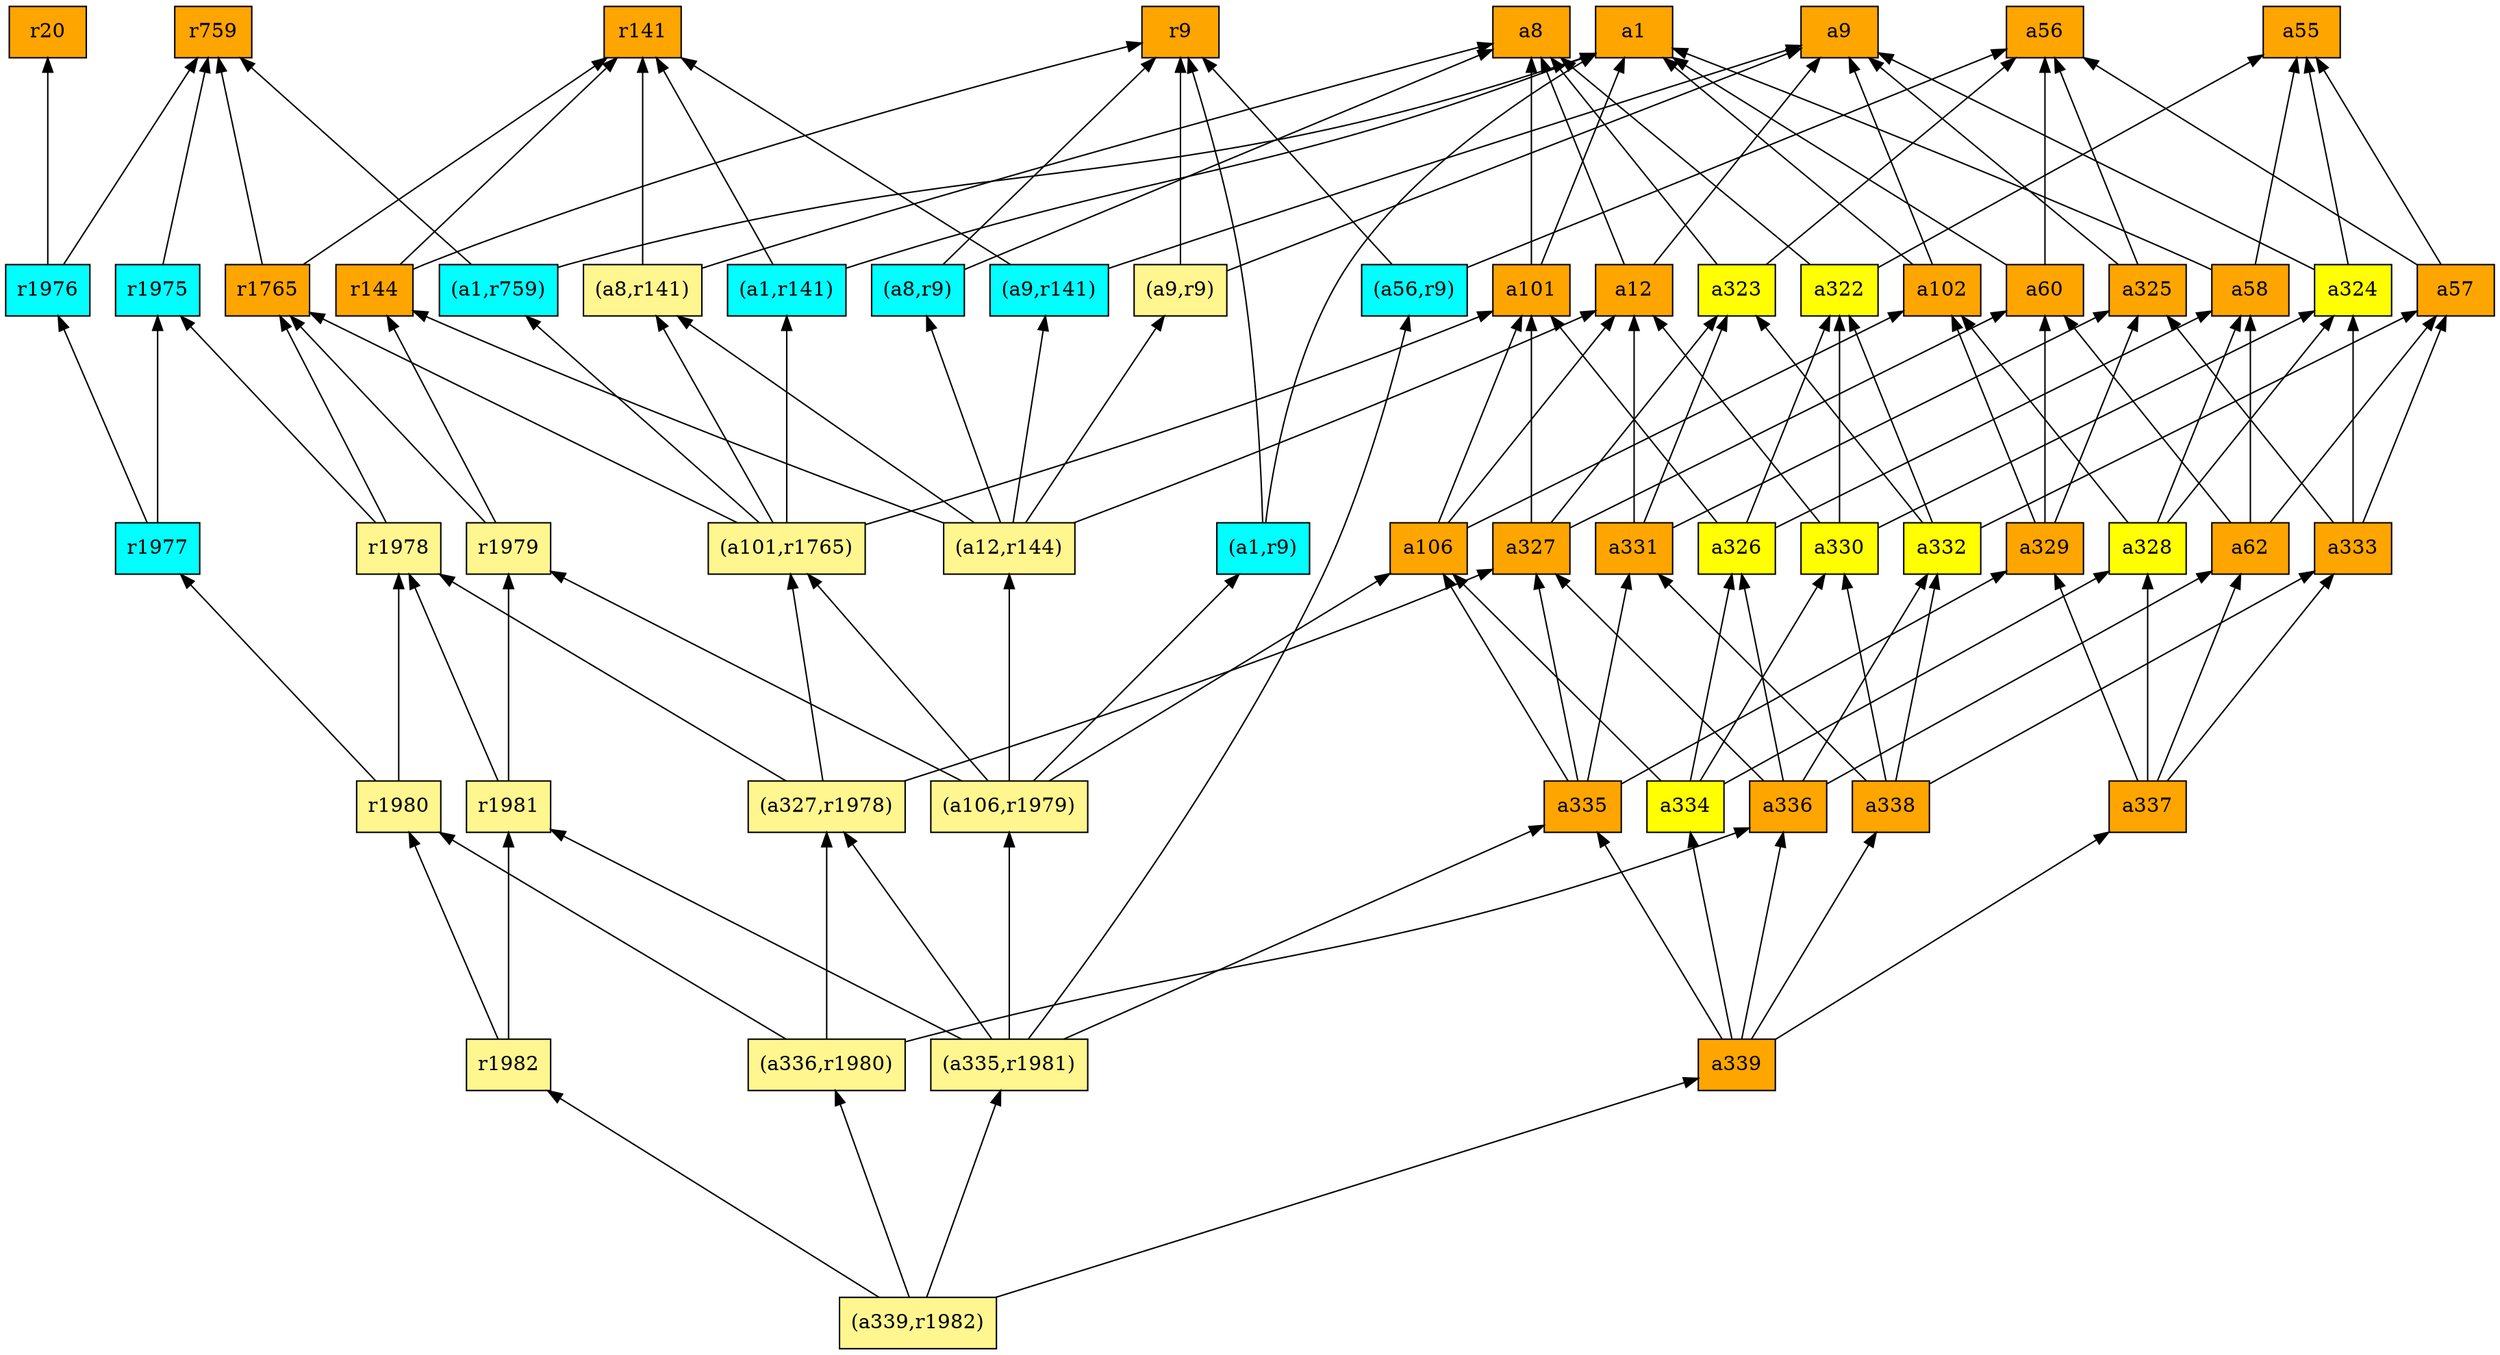 digraph G {
rankdir=BT;ranksep="2.0";
"(a1,r9)" [shape=record,fillcolor=cyan,style=filled,label="{(a1,r9)}"];
"(a9,r9)" [shape=record,fillcolor=khaki1,style=filled,label="{(a9,r9)}"];
"r141" [shape=record,fillcolor=orange,style=filled,label="{r141}"];
"r1765" [shape=record,fillcolor=orange,style=filled,label="{r1765}"];
"a8" [shape=record,fillcolor=orange,style=filled,label="{a8}"];
"(a8,r9)" [shape=record,fillcolor=cyan,style=filled,label="{(a8,r9)}"];
"(a335,r1981)" [shape=record,fillcolor=khaki1,style=filled,label="{(a335,r1981)}"];
"a332" [shape=record,fillcolor=yellow,style=filled,label="{a332}"];
"a324" [shape=record,fillcolor=yellow,style=filled,label="{a324}"];
"(a106,r1979)" [shape=record,fillcolor=khaki1,style=filled,label="{(a106,r1979)}"];
"a329" [shape=record,fillcolor=orange,style=filled,label="{a329}"];
"a57" [shape=record,fillcolor=orange,style=filled,label="{a57}"];
"r1979" [shape=record,fillcolor=khaki1,style=filled,label="{r1979}"];
"r1981" [shape=record,fillcolor=khaki1,style=filled,label="{r1981}"];
"(a1,r141)" [shape=record,fillcolor=cyan,style=filled,label="{(a1,r141)}"];
"a331" [shape=record,fillcolor=orange,style=filled,label="{a331}"];
"r1978" [shape=record,fillcolor=khaki1,style=filled,label="{r1978}"];
"a337" [shape=record,fillcolor=orange,style=filled,label="{a337}"];
"r9" [shape=record,fillcolor=orange,style=filled,label="{r9}"];
"a62" [shape=record,fillcolor=orange,style=filled,label="{a62}"];
"a338" [shape=record,fillcolor=orange,style=filled,label="{a338}"];
"a102" [shape=record,fillcolor=orange,style=filled,label="{a102}"];
"(a1,r759)" [shape=record,fillcolor=cyan,style=filled,label="{(a1,r759)}"];
"a55" [shape=record,fillcolor=orange,style=filled,label="{a55}"];
"a336" [shape=record,fillcolor=orange,style=filled,label="{a336}"];
"(a56,r9)" [shape=record,fillcolor=cyan,style=filled,label="{(a56,r9)}"];
"a330" [shape=record,fillcolor=yellow,style=filled,label="{a330}"];
"a9" [shape=record,fillcolor=orange,style=filled,label="{a9}"];
"r144" [shape=record,fillcolor=orange,style=filled,label="{r144}"];
"r1975" [shape=record,fillcolor=cyan,style=filled,label="{r1975}"];
"a322" [shape=record,fillcolor=yellow,style=filled,label="{a322}"];
"a339" [shape=record,fillcolor=orange,style=filled,label="{a339}"];
"(a327,r1978)" [shape=record,fillcolor=khaki1,style=filled,label="{(a327,r1978)}"];
"a335" [shape=record,fillcolor=orange,style=filled,label="{a335}"];
"a106" [shape=record,fillcolor=orange,style=filled,label="{a106}"];
"r1980" [shape=record,fillcolor=khaki1,style=filled,label="{r1980}"];
"a58" [shape=record,fillcolor=orange,style=filled,label="{a58}"];
"a56" [shape=record,fillcolor=orange,style=filled,label="{a56}"];
"(a8,r141)" [shape=record,fillcolor=khaki1,style=filled,label="{(a8,r141)}"];
"a323" [shape=record,fillcolor=yellow,style=filled,label="{a323}"];
"(a339,r1982)" [shape=record,fillcolor=khaki1,style=filled,label="{(a339,r1982)}"];
"a326" [shape=record,fillcolor=yellow,style=filled,label="{a326}"];
"a333" [shape=record,fillcolor=orange,style=filled,label="{a333}"];
"r1976" [shape=record,fillcolor=cyan,style=filled,label="{r1976}"];
"r759" [shape=record,fillcolor=orange,style=filled,label="{r759}"];
"r1982" [shape=record,fillcolor=khaki1,style=filled,label="{r1982}"];
"a101" [shape=record,fillcolor=orange,style=filled,label="{a101}"];
"a328" [shape=record,fillcolor=yellow,style=filled,label="{a328}"];
"a1" [shape=record,fillcolor=orange,style=filled,label="{a1}"];
"a334" [shape=record,fillcolor=yellow,style=filled,label="{a334}"];
"a325" [shape=record,fillcolor=orange,style=filled,label="{a325}"];
"(a12,r144)" [shape=record,fillcolor=khaki1,style=filled,label="{(a12,r144)}"];
"a60" [shape=record,fillcolor=orange,style=filled,label="{a60}"];
"r1977" [shape=record,fillcolor=cyan,style=filled,label="{r1977}"];
"r20" [shape=record,fillcolor=orange,style=filled,label="{r20}"];
"(a9,r141)" [shape=record,fillcolor=cyan,style=filled,label="{(a9,r141)}"];
"a327" [shape=record,fillcolor=orange,style=filled,label="{a327}"];
"a12" [shape=record,fillcolor=orange,style=filled,label="{a12}"];
"(a336,r1980)" [shape=record,fillcolor=khaki1,style=filled,label="{(a336,r1980)}"];
"(a101,r1765)" [shape=record,fillcolor=khaki1,style=filled,label="{(a101,r1765)}"];
"(a1,r9)" -> "r9"
"(a1,r9)" -> "a1"
"(a9,r9)" -> "r9"
"(a9,r9)" -> "a9"
"r1765" -> "r759"
"r1765" -> "r141"
"(a8,r9)" -> "r9"
"(a8,r9)" -> "a8"
"(a335,r1981)" -> "a335"
"(a335,r1981)" -> "(a106,r1979)"
"(a335,r1981)" -> "r1981"
"(a335,r1981)" -> "(a56,r9)"
"(a335,r1981)" -> "(a327,r1978)"
"a332" -> "a57"
"a332" -> "a323"
"a332" -> "a322"
"a324" -> "a55"
"a324" -> "a9"
"(a106,r1979)" -> "(a1,r9)"
"(a106,r1979)" -> "a106"
"(a106,r1979)" -> "(a12,r144)"
"(a106,r1979)" -> "r1979"
"(a106,r1979)" -> "(a101,r1765)"
"a329" -> "a102"
"a329" -> "a325"
"a329" -> "a60"
"a57" -> "a56"
"a57" -> "a55"
"r1979" -> "r1765"
"r1979" -> "r144"
"r1981" -> "r1979"
"r1981" -> "r1978"
"(a1,r141)" -> "a1"
"(a1,r141)" -> "r141"
"a331" -> "a325"
"a331" -> "a323"
"a331" -> "a12"
"r1978" -> "r1765"
"r1978" -> "r1975"
"a337" -> "a328"
"a337" -> "a329"
"a337" -> "a333"
"a337" -> "a62"
"a62" -> "a58"
"a62" -> "a60"
"a62" -> "a57"
"a338" -> "a332"
"a338" -> "a330"
"a338" -> "a331"
"a338" -> "a333"
"a102" -> "a1"
"a102" -> "a9"
"(a1,r759)" -> "a1"
"(a1,r759)" -> "r759"
"a336" -> "a332"
"a336" -> "a326"
"a336" -> "a327"
"a336" -> "a62"
"(a56,r9)" -> "r9"
"(a56,r9)" -> "a56"
"a330" -> "a324"
"a330" -> "a322"
"a330" -> "a12"
"r144" -> "r9"
"r144" -> "r141"
"r1975" -> "r759"
"a322" -> "a8"
"a322" -> "a55"
"a339" -> "a337"
"a339" -> "a338"
"a339" -> "a336"
"a339" -> "a335"
"a339" -> "a334"
"(a327,r1978)" -> "r1978"
"(a327,r1978)" -> "a327"
"(a327,r1978)" -> "(a101,r1765)"
"a335" -> "a106"
"a335" -> "a329"
"a335" -> "a331"
"a335" -> "a327"
"a106" -> "a102"
"a106" -> "a12"
"a106" -> "a101"
"r1980" -> "r1978"
"r1980" -> "r1977"
"a58" -> "a1"
"a58" -> "a55"
"(a8,r141)" -> "r141"
"(a8,r141)" -> "a8"
"a323" -> "a56"
"a323" -> "a8"
"(a339,r1982)" -> "r1982"
"(a339,r1982)" -> "(a335,r1981)"
"(a339,r1982)" -> "a339"
"(a339,r1982)" -> "(a336,r1980)"
"a326" -> "a58"
"a326" -> "a322"
"a326" -> "a101"
"a333" -> "a325"
"a333" -> "a324"
"a333" -> "a57"
"r1976" -> "r759"
"r1976" -> "r20"
"r1982" -> "r1980"
"r1982" -> "r1981"
"a101" -> "a1"
"a101" -> "a8"
"a328" -> "a102"
"a328" -> "a58"
"a328" -> "a324"
"a334" -> "a328"
"a334" -> "a106"
"a334" -> "a330"
"a334" -> "a326"
"a325" -> "a56"
"a325" -> "a9"
"(a12,r144)" -> "(a9,r9)"
"(a12,r144)" -> "(a8,r9)"
"(a12,r144)" -> "(a8,r141)"
"(a12,r144)" -> "(a9,r141)"
"(a12,r144)" -> "r144"
"(a12,r144)" -> "a12"
"a60" -> "a1"
"a60" -> "a56"
"r1977" -> "r1976"
"r1977" -> "r1975"
"(a9,r141)" -> "r141"
"(a9,r141)" -> "a9"
"a327" -> "a60"
"a327" -> "a323"
"a327" -> "a101"
"a12" -> "a8"
"a12" -> "a9"
"(a336,r1980)" -> "r1980"
"(a336,r1980)" -> "a336"
"(a336,r1980)" -> "(a327,r1978)"
"(a101,r1765)" -> "(a1,r759)"
"(a101,r1765)" -> "r1765"
"(a101,r1765)" -> "(a8,r141)"
"(a101,r1765)" -> "(a1,r141)"
"(a101,r1765)" -> "a101"
}